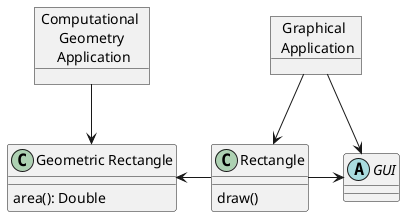 @startuml Figure 8-2
object "Computational \n Geometry \n Application" as ComGeo
class "Rectangle" as Rect {
    draw()
}

class "Geometric Rectangle" as GeoRect {
    area(): Double
}
abstract GUI 
object "Graphical \n Application" as Graphic

ComGeo -d-> GeoRect
Rect -l-> GeoRect
Rect -r-> GUI
Graphic -d-> Rect
Graphic -> GUI
@enduml
